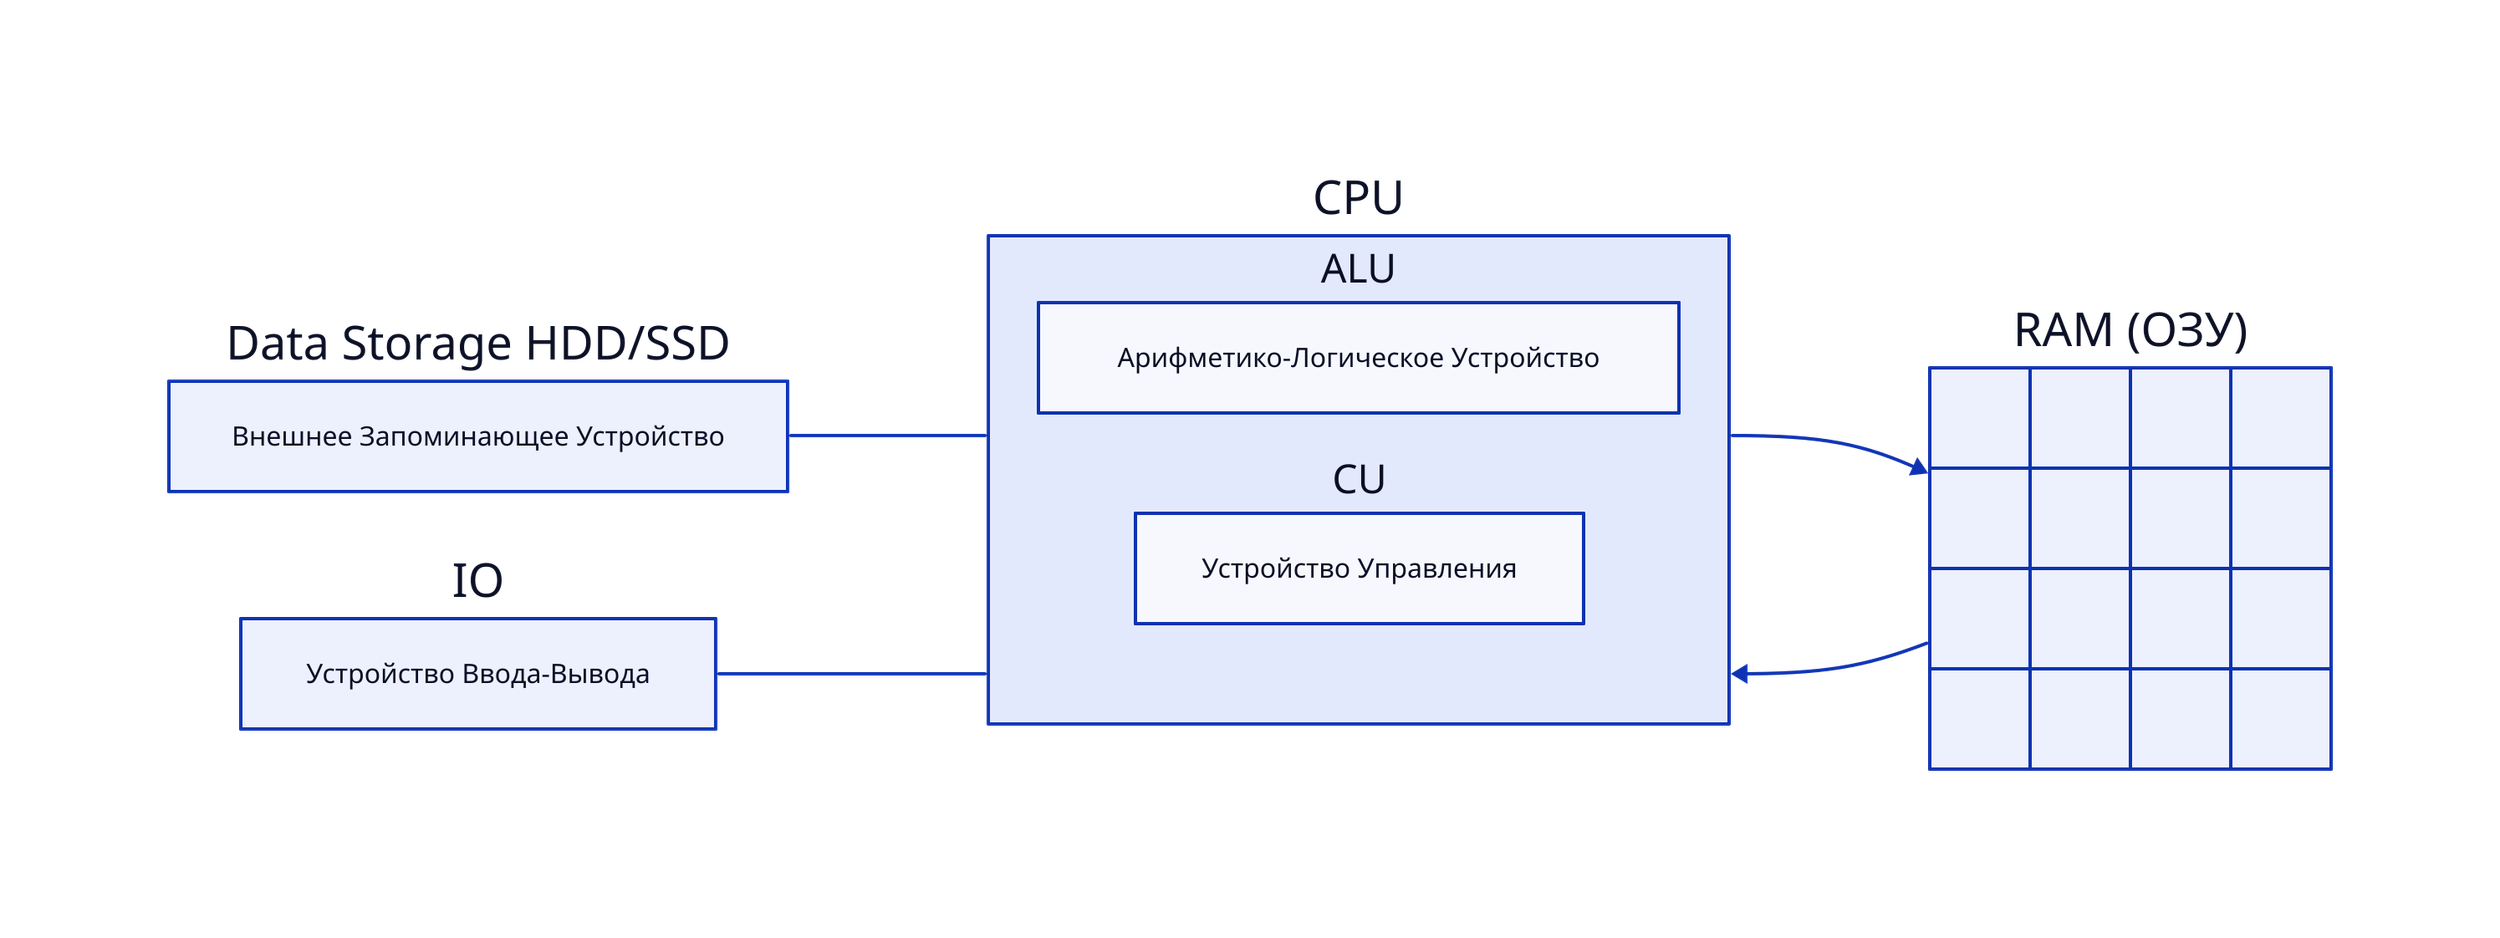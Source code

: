 direction: right
style.fill: "transparent"

classes: {
  empty: {
    label: ""
    height: 60
    width: 60
  }
}

DS: "Data Storage HDD/SSD" {
  grid-rows: 1
  grid-gap: 0
  label.near: outside-top-center

  "Внешнее Запоминающее Устройство"
}

CPU {
  label.near: outside-top-center

  ALU: {
    grid-rows: 1
    grid-gap: 0
    label.near: outside-top-center

    "Арифметико-Логическое Устройство"
  }
  CU: {
    grid-rows: 1
    grid-gap: 0
    label.near: outside-top-center

    "Устройство Управления"
  }
}

IO {
  grid-rows: 1
  grid-gap: 0
  label.near: outside-top-center

  "Устройство Ввода-Вывода"
}

RAM: "RAM (ОЗУ)" {
  grid-rows: 4
  grid-columns: 4
  grid-gap: 0
  label.near: outside-top-center

  1.class: empty
  2.class: empty
  3.class: empty
  4.class: empty
  
  5.class: empty
  6.class: empty
  7.class: empty
  8.class: empty

  9.class: empty
  10.class: empty
  11.class: empty
  12.class: empty

  13.class: empty
  14.class: empty
  15.class: empty
  16.class: empty
}

DS -- CPU
IO -- CPU
CPU -> RAM
RAM -> CPU
